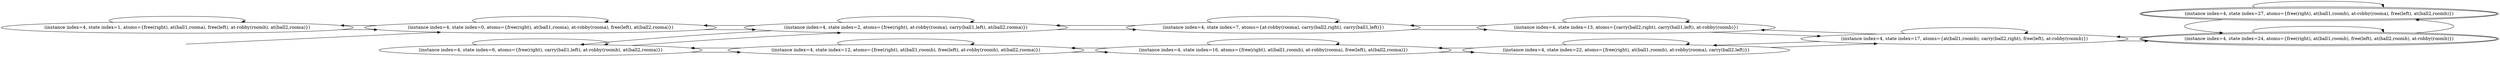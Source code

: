 digraph {
rankdir="LR"
s1[label="(instance index=4, state index=1, atoms={free(right), at(ball1,rooma), free(left), at-robby(roomb), at(ball2,rooma)})"]
s6[label="(instance index=4, state index=6, atoms={free(right), carry(ball1,left), at-robby(roomb), at(ball2,rooma)})"]
s0[label="(instance index=4, state index=0, atoms={free(right), at(ball1,rooma), at-robby(rooma), free(left), at(ball2,rooma)})"]
s12[label="(instance index=4, state index=12, atoms={free(right), at(ball1,roomb), free(left), at-robby(roomb), at(ball2,rooma)})"]
s2[label="(instance index=4, state index=2, atoms={free(right), at-robby(rooma), carry(ball1,left), at(ball2,rooma)})"]
s16[label="(instance index=4, state index=16, atoms={free(right), at(ball1,roomb), at-robby(rooma), free(left), at(ball2,rooma)})"]
s7[label="(instance index=4, state index=7, atoms={at-robby(rooma), carry(ball2,right), carry(ball1,left)})"]
s22[label="(instance index=4, state index=22, atoms={free(right), at(ball1,roomb), at-robby(rooma), carry(ball2,left)})"]
s13[label="(instance index=4, state index=13, atoms={carry(ball2,right), carry(ball1,left), at-robby(roomb)})"]
s17[label="(instance index=4, state index=17, atoms={at(ball1,roomb), carry(ball2,right), free(left), at-robby(roomb)})"]
s24[peripheries=2,label="(instance index=4, state index=24, atoms={free(right), at(ball1,roomb), free(left), at(ball2,roomb), at-robby(roomb)})"]
s27[peripheries=2,label="(instance index=4, state index=27, atoms={free(right), at(ball1,roomb), at-robby(rooma), free(left), at(ball2,roomb)})"]
Dangling [ label = "", style = invis ]
{ rank = same; Dangling }
Dangling -> s0
{ rank = same; s0}
{ rank = same; s6,s0}
{ rank = same; s12,s2}
{ rank = same; s16,s7}
{ rank = same; s22,s13}
{ rank = same; s17}
{ rank = same; s24,s27}
{
s1->s1
s1->s0
}
{
s6->s6
s6->s12
s6->s2
s0->s2
s0->s1
s0->s0
}
{
s12->s6
s12->s12
s12->s16
s2->s6
s2->s7
s2->s2
s2->s0
}
{
s16->s12
s16->s22
s16->s16
s7->s7
s7->s13
s7->s2
}
{
s22->s17
s22->s22
s22->s16
s13->s7
s13->s13
s13->s17
}
{
s17->s13
s17->s22
s17->s17
s17->s24
}
{
s24->s17
s24->s27
s24->s24
s27->s27
s27->s24
}
}
